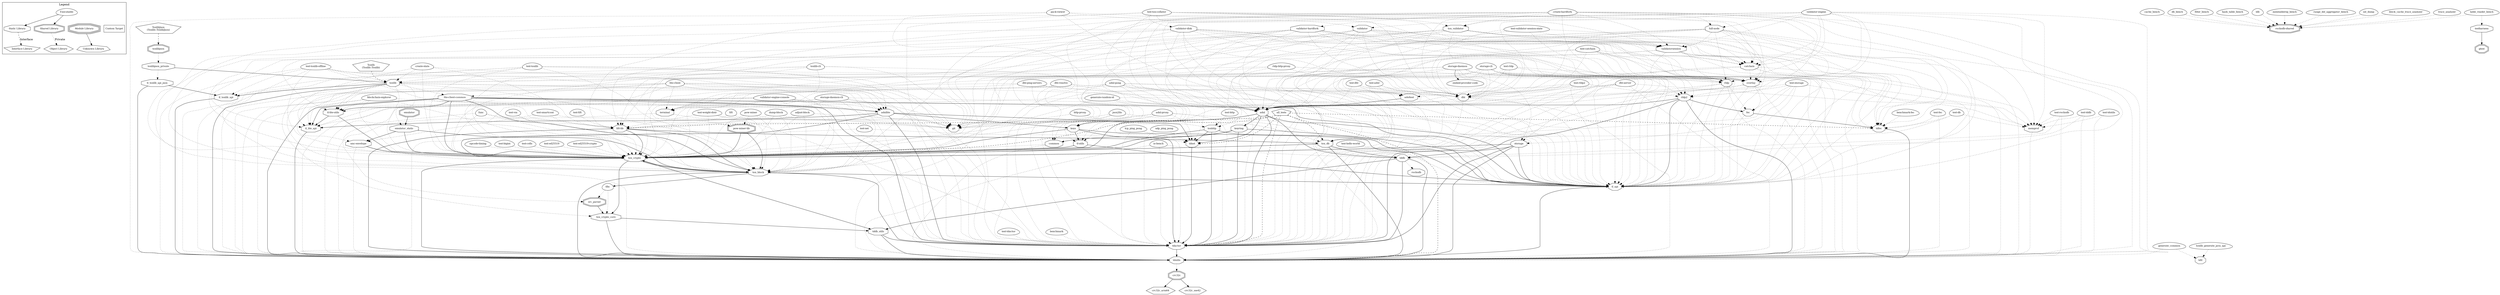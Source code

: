 digraph "TON" {
node [
  fontsize = "12"
];
subgraph clusterLegend {
  label = "Legend";
  color = black;
  edge [ style = invis ];
  legendNode0 [ label = "Executable", shape = egg ];
  legendNode1 [ label = "Static Library", shape = octagon ];
  legendNode2 [ label = "Shared Library", shape = doubleoctagon ];
  legendNode3 [ label = "Module Library", shape = tripleoctagon ];
  legendNode4 [ label = "Interface Library", shape = pentagon ];
  legendNode5 [ label = "Object Library", shape = hexagon ];
  legendNode6 [ label = "Unknown Library", shape = septagon ];
  legendNode7 [ label = "Custom Target", shape = box ];
  legendNode0 -> legendNode1 [ style = solid ];
  legendNode0 -> legendNode2 [ style = solid ];
  legendNode0 -> legendNode3;
  legendNode1 -> legendNode4 [ label = "Interface", style = dashed ];
  legendNode2 -> legendNode5 [ label = "Private", style = dotted ];
  legendNode3 -> legendNode6 [ style = solid ];
  legendNode0 -> legendNode7;
}
    "node0" [ label = "Tonlib\n(Tonlib::Tonlib)", shape = pentagon ];
    "node1" [ label = "tonlib", shape = octagon ];
    "node2" [ label = "adnllite", shape = octagon ];
    "node3" [ label = "keys", shape = octagon ];
    "node4" [ label = "tdactor", shape = octagon ];
    "node5" [ label = "tdutils", shape = octagon ];
    "node6" [ label = "crc32c", shape = doubleoctagon ];
    "node7" [ label = "crc32c_arm64", shape = hexagon ];
    "node6" -> "node7"  // crc32c -> crc32c_arm64
    "node8" [ label = "crc32c_sse42", shape = hexagon ];
    "node6" -> "node8"  // crc32c -> crc32c_sse42
    "node5" -> "node6" [ style = dotted ] // tdutils -> crc32c
    "node4" -> "node5"  // tdactor -> tdutils
    "node3" -> "node4"  // keys -> tdactor
    "node9" [ label = "tl-utils", shape = octagon ];
    "node10" [ label = "tl_api", shape = octagon ];
    "node10" -> "node5"  // tl_api -> tdutils
    "node11" [ label = "generate_common", shape = egg ];
    "node12" [ label = "tdtl", shape = octagon ];
    "node11" -> "node12" [ style = dotted ] // generate_common -> tdtl
    "node11" -> "node5" [ style = dotted ] // generate_common -> tdutils
    "node9" -> "node10"  // tl-utils -> tl_api
    "node13" [ label = "ton_crypto", shape = octagon ];
    "node14" [ label = "tddb_utils", shape = octagon ];
    "node14" -> "node4"  // tddb_utils -> tdactor
    "node14" -> "node5"  // tddb_utils -> tdutils
    "node13" -> "node14"  // ton_crypto -> tddb_utils
    "node13" -> "node5"  // ton_crypto -> tdutils
    "node15" [ label = "ton_block", shape = octagon ];
    "node15" -> "node4"  // ton_block -> tdactor
    "node15" -> "node5"  // ton_block -> tdutils
    "node15" -> "node10"  // ton_block -> tl_api
    "node16" [ label = "tlbc", shape = egg ];
    "node17" [ label = "src_parser", shape = doubleoctagon ];
    "node18" [ label = "ton_crypto_core", shape = octagon ];
    "node18" -> "node14"  // ton_crypto_core -> tddb_utils
    "node18" -> "node5"  // ton_crypto_core -> tdutils
    "node17" -> "node18"  // src_parser -> ton_crypto_core
    "node16" -> "node17" [ style = dotted ] // tlbc -> src_parser
    "node16" -> "node18" [ style = dotted ] // tlbc -> ton_crypto_core
    "node15" -> "node16"  // ton_block -> tlbc
    "node15" -> "node13"  // ton_block -> ton_crypto
    "node13" -> "node15"  // ton_crypto -> ton_block
    "node13" -> "node18"  // ton_crypto -> ton_crypto_core
    "node9" -> "node13"  // tl-utils -> ton_crypto
    "node3" -> "node9"  // keys -> tl-utils
    "node3" -> "node10"  // keys -> tl_api
    "node3" -> "node13"  // keys -> ton_crypto
    "node2" -> "node3"  // adnllite -> keys
    "node2" -> "node4"  // adnllite -> tdactor
    "node19" [ label = "tdnet", shape = octagon ];
    "node19" -> "node4"  // tdnet -> tdactor
    "node2" -> "node19"  // adnllite -> tdnet
    "node20" [ label = "tl_lite_api", shape = octagon ];
    "node20" -> "node5"  // tl_lite_api -> tdutils
    "node2" -> "node20"  // adnllite -> tl_lite_api
    "node2" -> "node13"  // adnllite -> ton_crypto
    "node1" -> "node2" [ style = dotted ] // tonlib -> adnllite
    "node21" [ label = "emulator_static", shape = octagon ];
    "node22" [ label = "smc-envelope", shape = octagon ];
    "node23" [ label = "fift", shape = egg ];
    "node24" [ label = "fift-lib", shape = octagon ];
    "node24" -> "node5"  // fift-lib -> tdutils
    "node24" -> "node15"  // fift-lib -> ton_block
    "node24" -> "node13"  // fift-lib -> ton_crypto
    "node25" [ label = "ton_db", shape = octagon ];
    "node26" [ label = "tddb", shape = octagon ];
    "node27" [ label = "rocksdb", shape = octagon ];
    "node26" -> "node27" [ style = dotted ] // tddb -> rocksdb
    "node26" -> "node4"  // tddb -> tdactor
    "node26" -> "node14"  // tddb -> tddb_utils
    "node26" -> "node5"  // tddb -> tdutils
    "node25" -> "node26"  // ton_db -> tddb
    "node25" -> "node5"  // ton_db -> tdutils
    "node25" -> "node13"  // ton_db -> ton_crypto
    "node24" -> "node25"  // fift-lib -> ton_db
    "node23" -> "node24" [ style = dotted ] // fift -> fift-lib
    "node28" [ label = "git", shape = octagon ];
    "node23" -> "node28" [ style = dotted ] // fift -> git
    "node29" [ label = "func", shape = egg ];
    "node29" -> "node28" [ style = dotted ] // func -> git
    "node29" -> "node17" [ style = dotted ] // func -> src_parser
    "node29" -> "node15" [ style = dotted ] // func -> ton_block
    "node29" -> "node13" [ style = dotted ] // func -> ton_crypto
    "node22" -> "node5" [ style = dotted ] // smc-envelope -> tdutils
    "node22" -> "node15" [ style = dotted ] // smc-envelope -> ton_block
    "node22" -> "node13"  // smc-envelope -> ton_crypto
    "node21" -> "node22"  // emulator_static -> smc-envelope
    "node21" -> "node15"  // emulator_static -> ton_block
    "node21" -> "node13"  // emulator_static -> ton_crypto
    "node1" -> "node21" [ style = dotted ] // tonlib -> emulator_static
    "node30" [ label = "lite-client-common", shape = octagon ];
    "node30" -> "node2"  // lite-client-common -> adnllite
    "node30" -> "node4"  // lite-client-common -> tdactor
    "node30" -> "node5"  // lite-client-common -> tdutils
    "node31" [ label = "tl-lite-utils", shape = octagon ];
    "node31" -> "node20"  // tl-lite-utils -> tl_lite_api
    "node31" -> "node13"  // tl-lite-utils -> ton_crypto
    "node30" -> "node31"  // lite-client-common -> tl-lite-utils
    "node30" -> "node10"  // lite-client-common -> tl_api
    "node30" -> "node20"  // lite-client-common -> tl_lite_api
    "node30" -> "node15"  // lite-client-common -> ton_block
    "node30" -> "node13"  // lite-client-common -> ton_crypto
    "node1" -> "node30" [ style = dotted ] // tonlib -> lite-client-common
    "node1" -> "node22" [ style = dotted ] // tonlib -> smc-envelope
    "node1" -> "node4" [ style = dotted ] // tonlib -> tdactor
    "node1" -> "node5"  // tonlib -> tdutils
    "node1" -> "node31" [ style = dotted ] // tonlib -> tl-lite-utils
    "node1" -> "node20" [ style = dotted ] // tonlib -> tl_lite_api
    "node32" [ label = "tl_tonlib_api", shape = octagon ];
    "node32" -> "node5"  // tl_tonlib_api -> tdutils
    "node1" -> "node32"  // tonlib -> tl_tonlib_api
    "node1" -> "node15" [ style = dotted ] // tonlib -> ton_block
    "node1" -> "node13" [ style = dotted ] // tonlib -> ton_crypto
    "node1" -> "node18" [ style = dotted ] // tonlib -> ton_crypto_core
    "node0" -> "node1" [ style = dashed ] // Tonlib -> tonlib
    "node33" [ label = "TonlibJson\n(Tonlib::TonlibJson)", shape = pentagon ];
    "node34" [ label = "tonlibjson", shape = doubleoctagon ];
    "node35" [ label = "tonlibjson_private", shape = octagon ];
    "node36" [ label = "tl_tonlib_api_json", shape = octagon ];
    "node36" -> "node5"  // tl_tonlib_api_json -> tdutils
    "node36" -> "node32"  // tl_tonlib_api_json -> tl_tonlib_api
    "node35" -> "node36" [ style = dotted ] // tonlibjson_private -> tl_tonlib_api_json
    "node35" -> "node1"  // tonlibjson_private -> tonlib
    "node34" -> "node35" [ style = dotted ] // tonlibjson -> tonlibjson_private
    "node33" -> "node34" [ style = dashed ] // TonlibJson -> tonlibjson
    "node37" [ label = "adjust-block", shape = egg ];
    "node37" -> "node24" [ style = dotted ] // adjust-block -> fift-lib
    "node37" -> "node28" [ style = dotted ] // adjust-block -> git
    "node37" -> "node15" [ style = dotted ] // adjust-block -> ton_block
    "node37" -> "node13" [ style = dotted ] // adjust-block -> ton_crypto
    "node38" [ label = "adnl", shape = octagon ];
    "node39" [ label = "keyring", shape = octagon ];
    "node40" [ label = "common", shape = octagon ];
    "node40" -> "node5" [ style = dotted ] // common -> tdutils
    "node40" -> "node13" [ style = dotted ] // common -> ton_crypto
    "node39" -> "node40"  // keyring -> common
    "node39" -> "node4"  // keyring -> tdactor
    "node39" -> "node10"  // keyring -> tl_api
    "node39" -> "node13"  // keyring -> ton_crypto
    "node38" -> "node39"  // adnl -> keyring
    "node38" -> "node3"  // adnl -> keys
    "node38" -> "node4"  // adnl -> tdactor
    "node38" -> "node26"  // adnl -> tddb
    "node38" -> "node19"  // adnl -> tdnet
    "node38" -> "node10"  // adnl -> tl_api
    "node38" -> "node13"  // adnl -> ton_crypto
    "node41" [ label = "adnl-pong", shape = egg ];
    "node41" -> "node38" [ style = dotted ] // adnl-pong -> adnl
    "node41" -> "node40" [ style = dotted ] // adnl-pong -> common
    "node42" [ label = "dht", shape = octagon ];
    "node42" -> "node38" [ style = dotted ] // dht -> adnl
    "node42" -> "node4" [ style = dotted ] // dht -> tdactor
    "node42" -> "node5" [ style = dotted ] // dht -> tdutils
    "node42" -> "node10" [ style = dotted ] // dht -> tl_api
    "node41" -> "node42" [ style = dotted ] // adnl-pong -> dht
    "node41" -> "node28" [ style = dotted ] // adnl-pong -> git
    "node41" -> "node4" [ style = dotted ] // adnl-pong -> tdactor
    "node41" -> "node19" [ style = dotted ] // adnl-pong -> tdnet
    "node41" -> "node9" [ style = dotted ] // adnl-pong -> tl-utils
    "node41" -> "node10" [ style = dotted ] // adnl-pong -> tl_api
    "node41" -> "node13" [ style = dotted ] // adnl-pong -> ton_crypto
    "node43" [ label = "adnl-proxy", shape = egg ];
    "node43" -> "node40" [ style = dotted ] // adnl-proxy -> common
    "node43" -> "node28" [ style = dotted ] // adnl-proxy -> git
    "node43" -> "node4" [ style = dotted ] // adnl-proxy -> tdactor
    "node43" -> "node19" [ style = dotted ] // adnl-proxy -> tdnet
    "node43" -> "node9" [ style = dotted ] // adnl-proxy -> tl-utils
    "node43" -> "node10" [ style = dotted ] // adnl-proxy -> tl_api
    "node43" -> "node13" [ style = dotted ] // adnl-proxy -> ton_crypto
    "node44" [ label = "adnltest", shape = octagon ];
    "node44" -> "node38"  // adnltest -> adnl
    "node45" [ label = "all_tests", shape = pentagon ];
    "node45" -> "node24" [ style = dashed ] // all_tests -> fift-lib
    "node45" -> "node4" [ style = dashed ] // all_tests -> tdactor
    "node46" [ label = "tdfec", shape = octagon ];
    "node46" -> "node5"  // tdfec -> tdutils
    "node45" -> "node46" [ style = dashed ] // all_tests -> tdfec
    "node45" -> "node19" [ style = dashed ] // all_tests -> tdnet
    "node45" -> "node5" [ style = dashed ] // all_tests -> tdutils
    "node45" -> "node13" [ style = dashed ] // all_tests -> ton_crypto
    "node45" -> "node25" [ style = dashed ] // all_tests -> ton_db
    "node47" [ label = "benchmark", shape = egg ];
    "node47" -> "node4" [ style = dotted ] // benchmark -> tdactor
    "node48" [ label = "benchmark-fec", shape = egg ];
    "node48" -> "node46" [ style = dotted ] // benchmark-fec -> tdfec
    "node49" [ label = "block_cache_trace_analyzer", shape = egg ];
    "node50" [ label = "rocksdb-shared", shape = doubleoctagon ];
    "node49" -> "node50" [ style = dotted ] // block_cache_trace_analyzer -> rocksdb-shared
    "node51" [ label = "blockchain-explorer", shape = egg ];
    "node51" -> "node2" [ style = dotted ] // blockchain-explorer -> adnllite
    "node51" -> "node4" [ style = dotted ] // blockchain-explorer -> tdactor
    "node51" -> "node5" [ style = dotted ] // blockchain-explorer -> tdutils
    "node51" -> "node31" [ style = dotted ] // blockchain-explorer -> tl-lite-utils
    "node51" -> "node20" [ style = dotted ] // blockchain-explorer -> tl_lite_api
    "node51" -> "node15" [ style = dotted ] // blockchain-explorer -> ton_block
    "node51" -> "node13" [ style = dotted ] // blockchain-explorer -> ton_crypto
    "node52" [ label = "cache_bench", shape = egg ];
    "node52" -> "node50" [ style = dotted ] // cache_bench -> rocksdb-shared
    "node53" [ label = "catchain", shape = octagon ];
    "node53" -> "node38" [ style = dotted ] // catchain -> adnl
    "node53" -> "node42" [ style = dotted ] // catchain -> dht
    "node54" [ label = "overlay", shape = octagon ];
    "node54" -> "node38" [ style = dotted ] // overlay -> adnl
    "node54" -> "node42" [ style = dotted ] // overlay -> dht
    "node55" [ label = "fec", shape = octagon ];
    "node55" -> "node46"  // fec -> tdfec
    "node55" -> "node10" [ style = dotted ] // fec -> tl_api
    "node54" -> "node55" [ style = dotted ] // overlay -> fec
    "node54" -> "node4" [ style = dotted ] // overlay -> tdactor
    "node54" -> "node5" [ style = dotted ] // overlay -> tdutils
    "node54" -> "node10" [ style = dotted ] // overlay -> tl_api
    "node53" -> "node54" [ style = dotted ] // catchain -> overlay
    "node53" -> "node4" [ style = dotted ] // catchain -> tdactor
    "node53" -> "node46" [ style = dotted ] // catchain -> tdfec
    "node53" -> "node5" [ style = dotted ] // catchain -> tdutils
    "node53" -> "node10" [ style = dotted ] // catchain -> tl_api
    "node56" [ label = "create-hardfork", shape = egg ];
    "node56" -> "node38" [ style = dotted ] // create-hardfork -> adnl
    "node56" -> "node53" [ style = dotted ] // create-hardfork -> catchain
    "node56" -> "node42" [ style = dotted ] // create-hardfork -> dht
    "node56" -> "node24" [ style = dotted ] // create-hardfork -> fift-lib
    "node57" [ label = "full-node", shape = octagon ];
    "node57" -> "node38" [ style = dotted ] // full-node -> adnl
    "node57" -> "node53" [ style = dotted ] // full-node -> catchain
    "node57" -> "node42" [ style = dotted ] // full-node -> dht
    "node57" -> "node54" [ style = dotted ] // full-node -> overlay
    "node58" [ label = "rldp", shape = octagon ];
    "node58" -> "node38" [ style = dotted ] // rldp -> adnl
    "node58" -> "node55" [ style = dotted ] // rldp -> fec
    "node58" -> "node4" [ style = dotted ] // rldp -> tdactor
    "node58" -> "node5" [ style = dotted ] // rldp -> tdutils
    "node58" -> "node10" [ style = dotted ] // rldp -> tl_api
    "node57" -> "node58" [ style = dotted ] // full-node -> rldp
    "node59" [ label = "rldp2", shape = octagon ];
    "node59" -> "node38"  // rldp2 -> adnl
    "node59" -> "node55"  // rldp2 -> fec
    "node59" -> "node4"  // rldp2 -> tdactor
    "node59" -> "node5"  // rldp2 -> tdutils
    "node59" -> "node10"  // rldp2 -> tl_api
    "node57" -> "node59" [ style = dotted ] // full-node -> rldp2
    "node57" -> "node4" [ style = dotted ] // full-node -> tdactor
    "node57" -> "node46" [ style = dotted ] // full-node -> tdfec
    "node57" -> "node5" [ style = dotted ] // full-node -> tdutils
    "node57" -> "node10" [ style = dotted ] // full-node -> tl_api
    "node57" -> "node15" [ style = dotted ] // full-node -> ton_block
    "node57" -> "node13" [ style = dotted ] // full-node -> ton_crypto
    "node57" -> "node25" [ style = dotted ] // full-node -> ton_db
    "node60" [ label = "validatorsession", shape = octagon ];
    "node60" -> "node38" [ style = dotted ] // validatorsession -> adnl
    "node60" -> "node53" [ style = dotted ] // validatorsession -> catchain
    "node60" -> "node42" [ style = dotted ] // validatorsession -> dht
    "node60" -> "node54" [ style = dotted ] // validatorsession -> overlay
    "node60" -> "node58" [ style = dotted ] // validatorsession -> rldp
    "node60" -> "node4" [ style = dotted ] // validatorsession -> tdactor
    "node60" -> "node46" [ style = dotted ] // validatorsession -> tdfec
    "node60" -> "node5" [ style = dotted ] // validatorsession -> tdutils
    "node60" -> "node10" [ style = dotted ] // validatorsession -> tl_api
    "node57" -> "node60" [ style = dotted ] // full-node -> validatorsession
    "node56" -> "node57" [ style = dotted ] // create-hardfork -> full-node
    "node56" -> "node28" [ style = dotted ] // create-hardfork -> git
    "node61" [ label = "memprof", shape = octagon ];
    "node61" -> "node5" [ style = dotted ] // memprof -> tdutils
    "node56" -> "node61" [ style = dotted ] // create-hardfork -> memprof
    "node56" -> "node54" [ style = dotted ] // create-hardfork -> overlay
    "node56" -> "node58" [ style = dotted ] // create-hardfork -> rldp
    "node56" -> "node4" [ style = dotted ] // create-hardfork -> tdactor
    "node56" -> "node5" [ style = dotted ] // create-hardfork -> tdutils
    "node56" -> "node10" [ style = dotted ] // create-hardfork -> tl_api
    "node62" [ label = "ton_validator", shape = octagon ];
    "node62" -> "node38" [ style = dotted ] // ton_validator -> adnl
    "node62" -> "node53" [ style = dotted ] // ton_validator -> catchain
    "node62" -> "node42" [ style = dotted ] // ton_validator -> dht
    "node62" -> "node54" [ style = dotted ] // ton_validator -> overlay
    "node62" -> "node4" [ style = dotted ] // ton_validator -> tdactor
    "node62" -> "node46" [ style = dotted ] // ton_validator -> tdfec
    "node62" -> "node5" [ style = dotted ] // ton_validator -> tdutils
    "node62" -> "node31" [ style = dotted ] // ton_validator -> tl-lite-utils
    "node62" -> "node10" [ style = dotted ] // ton_validator -> tl_api
    "node62" -> "node20" [ style = dotted ] // ton_validator -> tl_lite_api
    "node62" -> "node15" [ style = dotted ] // ton_validator -> ton_block
    "node62" -> "node13" [ style = dotted ] // ton_validator -> ton_crypto
    "node62" -> "node60" [ style = dotted ] // ton_validator -> validatorsession
    "node56" -> "node62" [ style = dotted ] // create-hardfork -> ton_validator
    "node63" [ label = "validator-hardfork", shape = octagon ];
    "node63" -> "node38" [ style = dotted ] // validator-hardfork -> adnl
    "node63" -> "node53" [ style = dotted ] // validator-hardfork -> catchain
    "node63" -> "node42" [ style = dotted ] // validator-hardfork -> dht
    "node63" -> "node54" [ style = dotted ] // validator-hardfork -> overlay
    "node63" -> "node58" [ style = dotted ] // validator-hardfork -> rldp
    "node63" -> "node4" [ style = dotted ] // validator-hardfork -> tdactor
    "node63" -> "node46" [ style = dotted ] // validator-hardfork -> tdfec
    "node63" -> "node5" [ style = dotted ] // validator-hardfork -> tdutils
    "node63" -> "node10" [ style = dotted ] // validator-hardfork -> tl_api
    "node63" -> "node15" [ style = dotted ] // validator-hardfork -> ton_block
    "node63" -> "node13" [ style = dotted ] // validator-hardfork -> ton_crypto
    "node63" -> "node25" [ style = dotted ] // validator-hardfork -> ton_db
    "node63" -> "node60" [ style = dotted ] // validator-hardfork -> validatorsession
    "node56" -> "node63" [ style = dotted ] // create-hardfork -> validator-hardfork
    "node56" -> "node60" [ style = dotted ] // create-hardfork -> validatorsession
    "node64" [ label = "create-state", shape = egg ];
    "node64" -> "node24" [ style = dotted ] // create-state -> fift-lib
    "node64" -> "node28" [ style = dotted ] // create-state -> git
    "node64" -> "node15" [ style = dotted ] // create-state -> ton_block
    "node64" -> "node13" [ style = dotted ] // create-state -> ton_crypto
    "node64" -> "node1" [ style = dotted ] // create-state -> tonlib
    "node65" [ label = "db_bench", shape = egg ];
    "node65" -> "node50" [ style = dotted ] // db_bench -> rocksdb-shared
    "node66" [ label = "dht-ping-servers", shape = egg ];
    "node66" -> "node38" [ style = dotted ] // dht-ping-servers -> adnl
    "node66" -> "node42" [ style = dotted ] // dht-ping-servers -> dht
    "node66" -> "node4" [ style = dotted ] // dht-ping-servers -> tdactor
    "node66" -> "node5" [ style = dotted ] // dht-ping-servers -> tdutils
    "node67" [ label = "terminal", shape = octagon ];
    "node67" -> "node4" [ style = dotted ] // terminal -> tdactor
    "node67" -> "node5" [ style = dotted ] // terminal -> tdutils
    "node66" -> "node67" [ style = dotted ] // dht-ping-servers -> terminal
    "node68" [ label = "dht-resolve", shape = egg ];
    "node68" -> "node38" [ style = dotted ] // dht-resolve -> adnl
    "node68" -> "node42" [ style = dotted ] // dht-resolve -> dht
    "node68" -> "node4" [ style = dotted ] // dht-resolve -> tdactor
    "node68" -> "node5" [ style = dotted ] // dht-resolve -> tdutils
    "node68" -> "node67" [ style = dotted ] // dht-resolve -> terminal
    "node69" [ label = "dht-server", shape = egg ];
    "node69" -> "node38" [ style = dotted ] // dht-server -> adnl
    "node69" -> "node42" [ style = dotted ] // dht-server -> dht
    "node69" -> "node28" [ style = dotted ] // dht-server -> git
    "node69" -> "node61" [ style = dotted ] // dht-server -> memprof
    "node69" -> "node4" [ style = dotted ] // dht-server -> tdactor
    "node69" -> "node5" [ style = dotted ] // dht-server -> tdutils
    "node69" -> "node10" [ style = dotted ] // dht-server -> tl_api
    "node70" [ label = "dump-block", shape = egg ];
    "node70" -> "node24" [ style = dotted ] // dump-block -> fift-lib
    "node70" -> "node28" [ style = dotted ] // dump-block -> git
    "node70" -> "node15" [ style = dotted ] // dump-block -> ton_block
    "node70" -> "node13" [ style = dotted ] // dump-block -> ton_crypto
    "node71" [ label = "embed-provider-code", shape = egg ];
    "node72" [ label = "emulator", shape = doubleoctagon ];
    "node72" -> "node21"  // emulator -> emulator_static
    "node73" [ label = "filter_bench", shape = egg ];
    "node73" -> "node50" [ style = dotted ] // filter_bench -> rocksdb-shared
    "node74" [ label = "generate-random-id", shape = egg ];
    "node74" -> "node38" [ style = dotted ] // generate-random-id -> adnl
    "node74" -> "node28" [ style = dotted ] // generate-random-id -> git
    "node74" -> "node3" [ style = dotted ] // generate-random-id -> keys
    "node74" -> "node10" [ style = dotted ] // generate-random-id -> tl_api
    "node74" -> "node13" [ style = dotted ] // generate-random-id -> ton_crypto
    "node75" [ label = "gtest", shape = doubleoctagon ];
    "node76" [ label = "hash_table_bench", shape = egg ];
    "node76" -> "node50" [ style = dotted ] // hash_table_bench -> rocksdb-shared
    "node77" [ label = "http-proxy", shape = egg ];
    "node77" -> "node28" [ style = dotted ] // http-proxy -> git
    "node78" [ label = "tonhttp", shape = octagon ];
    "node78" -> "node4"  // tonhttp -> tdactor
    "node78" -> "node19"  // tonhttp -> tdnet
    "node78" -> "node10"  // tonhttp -> tl_api
    "node78" -> "node13"  // tonhttp -> ton_crypto
    "node77" -> "node78" [ style = dotted ] // http-proxy -> tonhttp
    "node79" [ label = "io-bench", shape = egg ];
    "node79" -> "node4" [ style = dotted ] // io-bench -> tdactor
    "node79" -> "node26" [ style = dotted ] // io-bench -> tddb
    "node79" -> "node5" [ style = dotted ] // io-bench -> tdutils
    "node80" [ label = "json2tlo", shape = egg ];
    "node80" -> "node28" [ style = dotted ] // json2tlo -> git
    "node80" -> "node3" [ style = dotted ] // json2tlo -> keys
    "node80" -> "node10" [ style = dotted ] // json2tlo -> tl_api
    "node80" -> "node13" [ style = dotted ] // json2tlo -> ton_crypto
    "node81" [ label = "ldb", shape = egg ];
    "node81" -> "node50" [ style = dotted ] // ldb -> rocksdb-shared
    "node82" [ label = "lite-client", shape = egg ];
    "node82" -> "node2" [ style = dotted ] // lite-client -> adnllite
    "node82" -> "node28" [ style = dotted ] // lite-client -> git
    "node82" -> "node30" [ style = dotted ] // lite-client -> lite-client-common
    "node82" -> "node4" [ style = dotted ] // lite-client -> tdactor
    "node82" -> "node5" [ style = dotted ] // lite-client -> tdutils
    "node82" -> "node67" [ style = dotted ] // lite-client -> terminal
    "node82" -> "node31" [ style = dotted ] // lite-client -> tl-lite-utils
    "node82" -> "node10" [ style = dotted ] // lite-client -> tl_api
    "node82" -> "node20" [ style = dotted ] // lite-client -> tl_lite_api
    "node82" -> "node15" [ style = dotted ] // lite-client -> ton_block
    "node82" -> "node13" [ style = dotted ] // lite-client -> ton_crypto
    "node83" [ label = "memtablerep_bench", shape = egg ];
    "node83" -> "node50" [ style = dotted ] // memtablerep_bench -> rocksdb-shared
    "node84" [ label = "opcode-timing", shape = egg ];
    "node84" -> "node13" [ style = dotted ] // opcode-timing -> ton_crypto
    "node85" [ label = "pack-viewer", shape = egg ];
    "node85" -> "node3" [ style = dotted ] // pack-viewer -> keys
    "node85" -> "node26" [ style = dotted ] // pack-viewer -> tddb
    "node85" -> "node10" [ style = dotted ] // pack-viewer -> tl_api
    "node85" -> "node13" [ style = dotted ] // pack-viewer -> ton_crypto
    "node86" [ label = "validator", shape = octagon ];
    "node86" -> "node38" [ style = dotted ] // validator -> adnl
    "node86" -> "node53" [ style = dotted ] // validator -> catchain
    "node86" -> "node42" [ style = dotted ] // validator -> dht
    "node86" -> "node54" [ style = dotted ] // validator -> overlay
    "node86" -> "node58" [ style = dotted ] // validator -> rldp
    "node86" -> "node4" [ style = dotted ] // validator -> tdactor
    "node86" -> "node46" [ style = dotted ] // validator -> tdfec
    "node86" -> "node5" [ style = dotted ] // validator -> tdutils
    "node86" -> "node10" [ style = dotted ] // validator -> tl_api
    "node86" -> "node15" [ style = dotted ] // validator -> ton_block
    "node86" -> "node13" [ style = dotted ] // validator -> ton_crypto
    "node86" -> "node25" [ style = dotted ] // validator -> ton_db
    "node86" -> "node60" [ style = dotted ] // validator -> validatorsession
    "node85" -> "node86" [ style = dotted ] // pack-viewer -> validator
    "node87" [ label = "pow-miner", shape = egg ];
    "node87" -> "node28" [ style = dotted ] // pow-miner -> git
    "node88" [ label = "pow-miner-lib", shape = doubleoctagon ];
    "node88" -> "node15"  // pow-miner-lib -> ton_block
    "node88" -> "node13"  // pow-miner-lib -> ton_crypto
    "node87" -> "node88" [ style = dotted ] // pow-miner -> pow-miner-lib
    "node87" -> "node15" [ style = dotted ] // pow-miner -> ton_block
    "node87" -> "node13" [ style = dotted ] // pow-miner -> ton_crypto
    "node89" [ label = "range_del_aggregator_bench", shape = egg ];
    "node89" -> "node50" [ style = dotted ] // range_del_aggregator_bench -> rocksdb-shared
    "node90" [ label = "rldp-http-proxy", shape = egg ];
    "node90" -> "node42" [ style = dotted ] // rldp-http-proxy -> dht
    "node90" -> "node28" [ style = dotted ] // rldp-http-proxy -> git
    "node90" -> "node58" [ style = dotted ] // rldp-http-proxy -> rldp
    "node90" -> "node59" [ style = dotted ] // rldp-http-proxy -> rldp2
    "node90" -> "node78" [ style = dotted ] // rldp-http-proxy -> tonhttp
    "node90" -> "node1" [ style = dotted ] // rldp-http-proxy -> tonlib
    "node91" [ label = "sst_dump", shape = egg ];
    "node91" -> "node50" [ style = dotted ] // sst_dump -> rocksdb-shared
    "node92" [ label = "storage", shape = octagon ];
    "node92" -> "node4"  // storage -> tdactor
    "node92" -> "node26"  // storage -> tddb
    "node92" -> "node5"  // storage -> tdutils
    "node92" -> "node10"  // storage -> tl_api
    "node92" -> "node13"  // storage -> ton_crypto
    "node93" [ label = "storage-cli", shape = egg ];
    "node93" -> "node38" [ style = dotted ] // storage-cli -> adnl
    "node93" -> "node42" [ style = dotted ] // storage-cli -> dht
    "node93" -> "node24" [ style = dotted ] // storage-cli -> fift-lib
    "node93" -> "node28" [ style = dotted ] // storage-cli -> git
    "node93" -> "node61" [ style = dotted ] // storage-cli -> memprof
    "node93" -> "node54" [ style = dotted ] // storage-cli -> overlay
    "node93" -> "node58" [ style = dotted ] // storage-cli -> rldp
    "node93" -> "node59" [ style = dotted ] // storage-cli -> rldp2
    "node93" -> "node92" [ style = dotted ] // storage-cli -> storage
    "node93" -> "node4" [ style = dotted ] // storage-cli -> tdactor
    "node93" -> "node5" [ style = dotted ] // storage-cli -> tdutils
    "node93" -> "node67" [ style = dotted ] // storage-cli -> terminal
    "node93" -> "node10" [ style = dotted ] // storage-cli -> tl_api
    "node94" [ label = "storage-daemon", shape = egg ];
    "node94" -> "node38" [ style = dotted ] // storage-daemon -> adnl
    "node94" -> "node42" [ style = dotted ] // storage-daemon -> dht
    "node94" -> "node71"  // storage-daemon -> embed-provider-code
    "node94" -> "node24" [ style = dotted ] // storage-daemon -> fift-lib
    "node94" -> "node28" [ style = dotted ] // storage-daemon -> git
    "node94" -> "node61" [ style = dotted ] // storage-daemon -> memprof
    "node94" -> "node54" [ style = dotted ] // storage-daemon -> overlay
    "node94" -> "node58" [ style = dotted ] // storage-daemon -> rldp
    "node94" -> "node59" [ style = dotted ] // storage-daemon -> rldp2
    "node94" -> "node92" [ style = dotted ] // storage-daemon -> storage
    "node94" -> "node4" [ style = dotted ] // storage-daemon -> tdactor
    "node94" -> "node5" [ style = dotted ] // storage-daemon -> tdutils
    "node94" -> "node10" [ style = dotted ] // storage-daemon -> tl_api
    "node94" -> "node1" [ style = dotted ] // storage-daemon -> tonlib
    "node95" [ label = "storage-daemon-cli", shape = egg ];
    "node95" -> "node2" [ style = dotted ] // storage-daemon-cli -> adnllite
    "node95" -> "node28" [ style = dotted ] // storage-daemon-cli -> git
    "node95" -> "node4" [ style = dotted ] // storage-daemon-cli -> tdactor
    "node95" -> "node5" [ style = dotted ] // storage-daemon-cli -> tdutils
    "node95" -> "node67" [ style = dotted ] // storage-daemon-cli -> terminal
    "node95" -> "node31" [ style = dotted ] // storage-daemon-cli -> tl-lite-utils
    "node95" -> "node10" [ style = dotted ] // storage-daemon-cli -> tl_api
    "node95" -> "node20" [ style = dotted ] // storage-daemon-cli -> tl_lite_api
    "node95" -> "node15" [ style = dotted ] // storage-daemon-cli -> ton_block
    "node96" [ label = "table_reader_bench", shape = egg ];
    "node96" -> "node50" [ style = dotted ] // table_reader_bench -> rocksdb-shared
    "node97" [ label = "testharness", shape = octagon ];
    "node97" -> "node75"  // testharness -> gtest
    "node96" -> "node97" [ style = dotted ] // table_reader_bench -> testharness
    "node98" [ label = "tcp_ping_pong", shape = egg ];
    "node98" -> "node4" [ style = dotted ] // tcp_ping_pong -> tdactor
    "node98" -> "node19" [ style = dotted ] // tcp_ping_pong -> tdnet
    "node99" [ label = "test-adnl", shape = egg ];
    "node99" -> "node38" [ style = dotted ] // test-adnl -> adnl
    "node99" -> "node44" [ style = dotted ] // test-adnl -> adnltest
    "node99" -> "node42" [ style = dotted ] // test-adnl -> dht
    "node99" -> "node10" [ style = dotted ] // test-adnl -> tl_api
    "node100" [ label = "test-bigint", shape = egg ];
    "node100" -> "node13" [ style = dotted ] // test-bigint -> ton_crypto
    "node101" [ label = "test-catchain", shape = egg ];
    "node101" -> "node38" [ style = dotted ] // test-catchain -> adnl
    "node101" -> "node44" [ style = dotted ] // test-catchain -> adnltest
    "node101" -> "node53" [ style = dotted ] // test-catchain -> catchain
    "node101" -> "node42" [ style = dotted ] // test-catchain -> dht
    "node101" -> "node54" [ style = dotted ] // test-catchain -> overlay
    "node101" -> "node58" [ style = dotted ] // test-catchain -> rldp
    "node101" -> "node4" [ style = dotted ] // test-catchain -> tdactor
    "node101" -> "node5" [ style = dotted ] // test-catchain -> tdutils
    "node101" -> "node10" [ style = dotted ] // test-catchain -> tl_api
    "node102" [ label = "test-cells", shape = egg ];
    "node102" -> "node13" [ style = dotted ] // test-cells -> ton_crypto
    "node103" [ label = "test-db", shape = egg ];
    "node103" -> "node61" [ style = dotted ] // test-db -> memprof
    "node103" -> "node46" [ style = dotted ] // test-db -> tdfec
    "node103" -> "node25" [ style = dotted ] // test-db -> ton_db
    "node104" [ label = "test-dht", shape = egg ];
    "node104" -> "node38" [ style = dotted ] // test-dht -> adnl
    "node104" -> "node44" [ style = dotted ] // test-dht -> adnltest
    "node104" -> "node42" [ style = dotted ] // test-dht -> dht
    "node104" -> "node10" [ style = dotted ] // test-dht -> tl_api
    "node105" [ label = "test-ed25519", shape = egg ];
    "node105" -> "node13" [ style = dotted ] // test-ed25519 -> ton_crypto
    "node106" [ label = "test-ed25519-crypto", shape = egg ];
    "node106" -> "node13" [ style = dotted ] // test-ed25519-crypto -> ton_crypto
    "node107" [ label = "test-fec", shape = egg ];
    "node107" -> "node46" [ style = dotted ] // test-fec -> tdfec
    "node107" -> "node5" [ style = dotted ] // test-fec -> tdutils
    "node108" [ label = "test-fift", shape = egg ];
    "node108" -> "node24" [ style = dotted ] // test-fift -> fift-lib
    "node109" [ label = "test-hello-world", shape = egg ];
    "node109" -> "node10" [ style = dotted ] // test-hello-world -> tl_api
    "node109" -> "node13" [ style = dotted ] // test-hello-world -> ton_crypto
    "node110" [ label = "test-http", shape = egg ];
    "node110" -> "node78" [ style = dotted ] // test-http -> tonhttp
    "node111" [ label = "test-net", shape = egg ];
    "node111" -> "node19" [ style = dotted ] // test-net -> tdnet
    "node111" -> "node5" [ style = dotted ] // test-net -> tdutils
    "node112" [ label = "test-rldp", shape = egg ];
    "node112" -> "node38" [ style = dotted ] // test-rldp -> adnl
    "node112" -> "node44" [ style = dotted ] // test-rldp -> adnltest
    "node112" -> "node42" [ style = dotted ] // test-rldp -> dht
    "node112" -> "node58" [ style = dotted ] // test-rldp -> rldp
    "node112" -> "node10" [ style = dotted ] // test-rldp -> tl_api
    "node113" [ label = "test-rldp2", shape = egg ];
    "node113" -> "node38" [ style = dotted ] // test-rldp2 -> adnl
    "node113" -> "node44" [ style = dotted ] // test-rldp2 -> adnltest
    "node113" -> "node42" [ style = dotted ] // test-rldp2 -> dht
    "node113" -> "node59" [ style = dotted ] // test-rldp2 -> rldp2
    "node113" -> "node10" [ style = dotted ] // test-rldp2 -> tl_api
    "node114" [ label = "test-rocksdb", shape = egg ];
    "node114" -> "node61" [ style = dotted ] // test-rocksdb -> memprof
    "node114" -> "node26" [ style = dotted ] // test-rocksdb -> tddb
    "node114" -> "node5" [ style = dotted ] // test-rocksdb -> tdutils
    "node115" [ label = "test-smartcont", shape = egg ];
    "node115" -> "node24" [ style = dotted ] // test-smartcont -> fift-lib
    "node115" -> "node22" [ style = dotted ] // test-smartcont -> smc-envelope
    "node115" -> "node25" [ style = dotted ] // test-smartcont -> ton_db
    "node116" [ label = "test-storage", shape = egg ];
    "node116" -> "node55" [ style = dotted ] // test-storage -> fec
    "node116" -> "node61" [ style = dotted ] // test-storage -> memprof
    "node116" -> "node59" [ style = dotted ] // test-storage -> rldp2
    "node116" -> "node92" [ style = dotted ] // test-storage -> storage
    "node116" -> "node9" [ style = dotted ] // test-storage -> tl-utils
    "node116" -> "node10" [ style = dotted ] // test-storage -> tl_api
    "node116" -> "node25" [ style = dotted ] // test-storage -> ton_db
    "node117" [ label = "test-tdactor", shape = egg ];
    "node117" -> "node4" [ style = dotted ] // test-tdactor -> tdactor
    "node118" [ label = "test-tddb", shape = egg ];
    "node118" -> "node61" [ style = dotted ] // test-tddb -> memprof
    "node118" -> "node26" [ style = dotted ] // test-tddb -> tddb
    "node118" -> "node5" [ style = dotted ] // test-tddb -> tdutils
    "node119" [ label = "test-tdutils", shape = egg ];
    "node119" -> "node61" [ style = dotted ] // test-tdutils -> memprof
    "node119" -> "node5" [ style = dotted ] // test-tdutils -> tdutils
    "node120" [ label = "test-ton-collator", shape = egg ];
    "node120" -> "node38" [ style = dotted ] // test-ton-collator -> adnl
    "node120" -> "node53" [ style = dotted ] // test-ton-collator -> catchain
    "node120" -> "node42" [ style = dotted ] // test-ton-collator -> dht
    "node120" -> "node54" [ style = dotted ] // test-ton-collator -> overlay
    "node120" -> "node4" [ style = dotted ] // test-ton-collator -> tdactor
    "node120" -> "node5" [ style = dotted ] // test-ton-collator -> tdutils
    "node120" -> "node10" [ style = dotted ] // test-ton-collator -> tl_api
    "node120" -> "node62" [ style = dotted ] // test-ton-collator -> ton_validator
    "node121" [ label = "validator-disk", shape = octagon ];
    "node121" -> "node38" [ style = dotted ] // validator-disk -> adnl
    "node121" -> "node53" [ style = dotted ] // validator-disk -> catchain
    "node121" -> "node42" [ style = dotted ] // validator-disk -> dht
    "node121" -> "node54" [ style = dotted ] // validator-disk -> overlay
    "node121" -> "node58" [ style = dotted ] // validator-disk -> rldp
    "node121" -> "node4" [ style = dotted ] // validator-disk -> tdactor
    "node121" -> "node46" [ style = dotted ] // validator-disk -> tdfec
    "node121" -> "node5" [ style = dotted ] // validator-disk -> tdutils
    "node121" -> "node10" [ style = dotted ] // validator-disk -> tl_api
    "node121" -> "node15" [ style = dotted ] // validator-disk -> ton_block
    "node121" -> "node13" [ style = dotted ] // validator-disk -> ton_crypto
    "node121" -> "node25" [ style = dotted ] // validator-disk -> ton_db
    "node121" -> "node60" [ style = dotted ] // validator-disk -> validatorsession
    "node120" -> "node121" [ style = dotted ] // test-ton-collator -> validator-disk
    "node120" -> "node60" [ style = dotted ] // test-ton-collator -> validatorsession
    "node122" [ label = "test-tonlib", shape = egg ];
    "node122" -> "node2" [ style = dotted ] // test-tonlib -> adnllite
    "node122" -> "node4" [ style = dotted ] // test-tonlib -> tdactor
    "node122" -> "node5" [ style = dotted ] // test-tonlib -> tdutils
    "node122" -> "node10" [ style = dotted ] // test-tonlib -> tl_api
    "node122" -> "node32" [ style = dotted ] // test-tonlib -> tl_tonlib_api
    "node122" -> "node15" [ style = dotted ] // test-tonlib -> ton_block
    "node122" -> "node13" [ style = dotted ] // test-tonlib -> ton_crypto
    "node122" -> "node1" [ style = dotted ] // test-tonlib -> tonlib
    "node123" [ label = "test-tonlib-offline", shape = egg ];
    "node123" -> "node2" [ style = dotted ] // test-tonlib-offline -> adnllite
    "node123" -> "node24" [ style = dotted ] // test-tonlib-offline -> fift-lib
    "node123" -> "node4" [ style = dotted ] // test-tonlib-offline -> tdactor
    "node123" -> "node5" [ style = dotted ] // test-tonlib-offline -> tdutils
    "node123" -> "node10" [ style = dotted ] // test-tonlib-offline -> tl_api
    "node123" -> "node32" [ style = dotted ] // test-tonlib-offline -> tl_tonlib_api
    "node123" -> "node15" [ style = dotted ] // test-tonlib-offline -> ton_block
    "node123" -> "node13" [ style = dotted ] // test-tonlib-offline -> ton_crypto
    "node123" -> "node1" [ style = dotted ] // test-tonlib-offline -> tonlib
    "node124" [ label = "test-validator-session-state", shape = egg ];
    "node124" -> "node38" [ style = dotted ] // test-validator-session-state -> adnl
    "node124" -> "node42" [ style = dotted ] // test-validator-session-state -> dht
    "node124" -> "node58" [ style = dotted ] // test-validator-session-state -> rldp
    "node124" -> "node10" [ style = dotted ] // test-validator-session-state -> tl_api
    "node124" -> "node60" [ style = dotted ] // test-validator-session-state -> validatorsession
    "node125" [ label = "test-vm", shape = egg ];
    "node125" -> "node24" [ style = dotted ] // test-vm -> fift-lib
    "node125" -> "node13" [ style = dotted ] // test-vm -> ton_crypto
    "node126" [ label = "test-weight-distr", shape = egg ];
    "node126" -> "node24" [ style = dotted ] // test-weight-distr -> fift-lib
    "node126" -> "node28" [ style = dotted ] // test-weight-distr -> git
    "node126" -> "node15" [ style = dotted ] // test-weight-distr -> ton_block
    "node126" -> "node13" [ style = dotted ] // test-weight-distr -> ton_crypto
    "node127" [ label = "tonlib-cli", shape = egg ];
    "node127" -> "node28" [ style = dotted ] // tonlib-cli -> git
    "node127" -> "node88" [ style = dotted ] // tonlib-cli -> pow-miner-lib
    "node127" -> "node4" [ style = dotted ] // tonlib-cli -> tdactor
    "node127" -> "node5" [ style = dotted ] // tonlib-cli -> tdutils
    "node127" -> "node67" [ style = dotted ] // tonlib-cli -> terminal
    "node127" -> "node1" [ style = dotted ] // tonlib-cli -> tonlib
    "node128" [ label = "tonlib_generate_java_api", shape = egg ];
    "node128" -> "node12" [ style = dotted ] // tonlib_generate_java_api -> tdtl
    "node129" [ label = "trace_analyzer", shape = egg ];
    "node129" -> "node50" [ style = dotted ] // trace_analyzer -> rocksdb-shared
    "node130" [ label = "udp_ping_pong", shape = egg ];
    "node130" -> "node4" [ style = dotted ] // udp_ping_pong -> tdactor
    "node130" -> "node19" [ style = dotted ] // udp_ping_pong -> tdnet
    "node131" [ label = "validator-engine", shape = egg ];
    "node131" -> "node38" [ style = dotted ] // validator-engine -> adnl
    "node131" -> "node53" [ style = dotted ] // validator-engine -> catchain
    "node131" -> "node42" [ style = dotted ] // validator-engine -> dht
    "node131" -> "node24" [ style = dotted ] // validator-engine -> fift-lib
    "node131" -> "node57" [ style = dotted ] // validator-engine -> full-node
    "node131" -> "node28" [ style = dotted ] // validator-engine -> git
    "node131" -> "node61" [ style = dotted ] // validator-engine -> memprof
    "node131" -> "node54" [ style = dotted ] // validator-engine -> overlay
    "node131" -> "node58" [ style = dotted ] // validator-engine -> rldp
    "node131" -> "node59" [ style = dotted ] // validator-engine -> rldp2
    "node131" -> "node4" [ style = dotted ] // validator-engine -> tdactor
    "node131" -> "node5" [ style = dotted ] // validator-engine -> tdutils
    "node131" -> "node10" [ style = dotted ] // validator-engine -> tl_api
    "node131" -> "node62" [ style = dotted ] // validator-engine -> ton_validator
    "node131" -> "node86" [ style = dotted ] // validator-engine -> validator
    "node131" -> "node60" [ style = dotted ] // validator-engine -> validatorsession
    "node132" [ label = "validator-engine-console", shape = egg ];
    "node132" -> "node2" [ style = dotted ] // validator-engine-console -> adnllite
    "node132" -> "node28" [ style = dotted ] // validator-engine-console -> git
    "node132" -> "node4" [ style = dotted ] // validator-engine-console -> tdactor
    "node132" -> "node5" [ style = dotted ] // validator-engine-console -> tdutils
    "node132" -> "node67" [ style = dotted ] // validator-engine-console -> terminal
    "node132" -> "node31" [ style = dotted ] // validator-engine-console -> tl-lite-utils
    "node132" -> "node10" [ style = dotted ] // validator-engine-console -> tl_api
    "node132" -> "node20" [ style = dotted ] // validator-engine-console -> tl_lite_api
    "node132" -> "node15" [ style = dotted ] // validator-engine-console -> ton_block
    "node132" -> "node13" [ style = dotted ] // validator-engine-console -> ton_crypto
}
